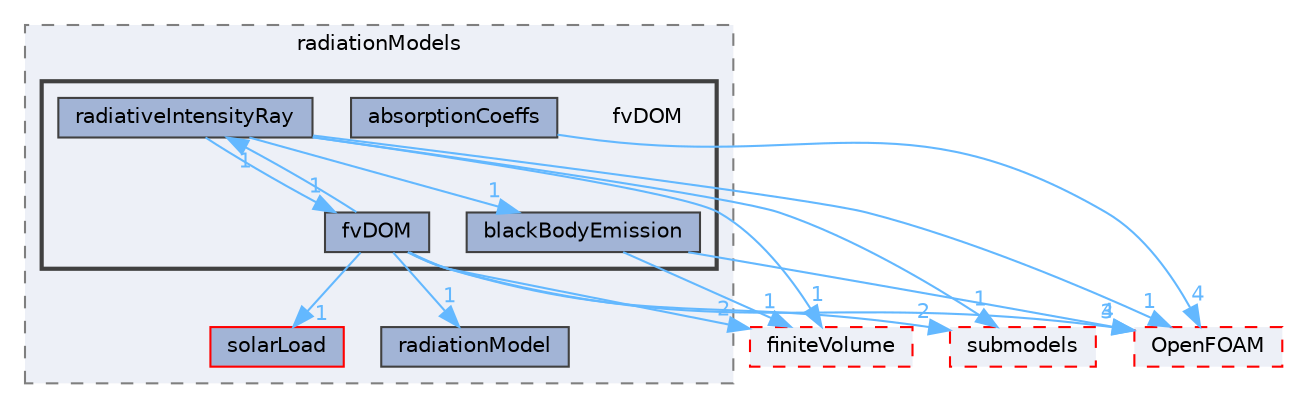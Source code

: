 digraph "src/thermophysicalModels/radiation/radiationModels/fvDOM"
{
 // LATEX_PDF_SIZE
  bgcolor="transparent";
  edge [fontname=Helvetica,fontsize=10,labelfontname=Helvetica,labelfontsize=10];
  node [fontname=Helvetica,fontsize=10,shape=box,height=0.2,width=0.4];
  compound=true
  subgraph clusterdir_23cbc874b5ea49089939faa93b6f03ce {
    graph [ bgcolor="#edf0f7", pencolor="grey50", label="radiationModels", fontname=Helvetica,fontsize=10 style="filled,dashed", URL="dir_23cbc874b5ea49089939faa93b6f03ce.html",tooltip=""]
  dir_da8c0e985838931a3604e286eeea288d [label="radiationModel", fillcolor="#a2b4d6", color="grey25", style="filled", URL="dir_da8c0e985838931a3604e286eeea288d.html",tooltip=""];
  dir_f297ea9a9f8d3c8b6996293f607cec56 [label="solarLoad", fillcolor="#a2b4d6", color="red", style="filled", URL="dir_f297ea9a9f8d3c8b6996293f607cec56.html",tooltip=""];
  subgraph clusterdir_b92445ca4ace0494f0a29c642d097f79 {
    graph [ bgcolor="#edf0f7", pencolor="grey25", label="", fontname=Helvetica,fontsize=10 style="filled,bold", URL="dir_b92445ca4ace0494f0a29c642d097f79.html",tooltip=""]
    dir_b92445ca4ace0494f0a29c642d097f79 [shape=plaintext, label="fvDOM"];
  dir_9358740d294b0efab30c9d89986052d1 [label="absorptionCoeffs", fillcolor="#a2b4d6", color="grey25", style="filled", URL="dir_9358740d294b0efab30c9d89986052d1.html",tooltip=""];
  dir_6389e688c1b1afb7a04f375d8d92c68c [label="blackBodyEmission", fillcolor="#a2b4d6", color="grey25", style="filled", URL="dir_6389e688c1b1afb7a04f375d8d92c68c.html",tooltip=""];
  dir_526a12fd83dedfe84892f52dc78ce069 [label="fvDOM", fillcolor="#a2b4d6", color="grey25", style="filled", URL="dir_526a12fd83dedfe84892f52dc78ce069.html",tooltip=""];
  dir_de9b87de856d2193693ff0c8101ec21a [label="radiativeIntensityRay", fillcolor="#a2b4d6", color="grey25", style="filled", URL="dir_de9b87de856d2193693ff0c8101ec21a.html",tooltip=""];
  }
  }
  dir_9bd15774b555cf7259a6fa18f99fe99b [label="finiteVolume", fillcolor="#edf0f7", color="red", style="filled,dashed", URL="dir_9bd15774b555cf7259a6fa18f99fe99b.html",tooltip=""];
  dir_c5473ff19b20e6ec4dfe5c310b3778a8 [label="OpenFOAM", fillcolor="#edf0f7", color="red", style="filled,dashed", URL="dir_c5473ff19b20e6ec4dfe5c310b3778a8.html",tooltip=""];
  dir_e8719ccd60760366888bb431a21ef811 [label="submodels", fillcolor="#edf0f7", color="red", style="filled,dashed", URL="dir_e8719ccd60760366888bb431a21ef811.html",tooltip=""];
  dir_9358740d294b0efab30c9d89986052d1->dir_c5473ff19b20e6ec4dfe5c310b3778a8 [headlabel="4", labeldistance=1.5 headhref="dir_000008_002695.html" href="dir_000008_002695.html" color="steelblue1" fontcolor="steelblue1"];
  dir_6389e688c1b1afb7a04f375d8d92c68c->dir_9bd15774b555cf7259a6fa18f99fe99b [headlabel="1", labeldistance=1.5 headhref="dir_000284_001387.html" href="dir_000284_001387.html" color="steelblue1" fontcolor="steelblue1"];
  dir_6389e688c1b1afb7a04f375d8d92c68c->dir_c5473ff19b20e6ec4dfe5c310b3778a8 [headlabel="4", labeldistance=1.5 headhref="dir_000284_002695.html" href="dir_000284_002695.html" color="steelblue1" fontcolor="steelblue1"];
  dir_526a12fd83dedfe84892f52dc78ce069->dir_9bd15774b555cf7259a6fa18f99fe99b [headlabel="2", labeldistance=1.5 headhref="dir_001537_001387.html" href="dir_001537_001387.html" color="steelblue1" fontcolor="steelblue1"];
  dir_526a12fd83dedfe84892f52dc78ce069->dir_c5473ff19b20e6ec4dfe5c310b3778a8 [headlabel="3", labeldistance=1.5 headhref="dir_001537_002695.html" href="dir_001537_002695.html" color="steelblue1" fontcolor="steelblue1"];
  dir_526a12fd83dedfe84892f52dc78ce069->dir_da8c0e985838931a3604e286eeea288d [headlabel="1", labeldistance=1.5 headhref="dir_001537_003173.html" href="dir_001537_003173.html" color="steelblue1" fontcolor="steelblue1"];
  dir_526a12fd83dedfe84892f52dc78ce069->dir_de9b87de856d2193693ff0c8101ec21a [headlabel="1", labeldistance=1.5 headhref="dir_001537_003175.html" href="dir_001537_003175.html" color="steelblue1" fontcolor="steelblue1"];
  dir_526a12fd83dedfe84892f52dc78ce069->dir_e8719ccd60760366888bb431a21ef811 [headlabel="2", labeldistance=1.5 headhref="dir_001537_003806.html" href="dir_001537_003806.html" color="steelblue1" fontcolor="steelblue1"];
  dir_526a12fd83dedfe84892f52dc78ce069->dir_f297ea9a9f8d3c8b6996293f607cec56 [headlabel="1", labeldistance=1.5 headhref="dir_001537_003614.html" href="dir_001537_003614.html" color="steelblue1" fontcolor="steelblue1"];
  dir_de9b87de856d2193693ff0c8101ec21a->dir_526a12fd83dedfe84892f52dc78ce069 [headlabel="1", labeldistance=1.5 headhref="dir_003175_001537.html" href="dir_003175_001537.html" color="steelblue1" fontcolor="steelblue1"];
  dir_de9b87de856d2193693ff0c8101ec21a->dir_6389e688c1b1afb7a04f375d8d92c68c [headlabel="1", labeldistance=1.5 headhref="dir_003175_000284.html" href="dir_003175_000284.html" color="steelblue1" fontcolor="steelblue1"];
  dir_de9b87de856d2193693ff0c8101ec21a->dir_9bd15774b555cf7259a6fa18f99fe99b [headlabel="1", labeldistance=1.5 headhref="dir_003175_001387.html" href="dir_003175_001387.html" color="steelblue1" fontcolor="steelblue1"];
  dir_de9b87de856d2193693ff0c8101ec21a->dir_c5473ff19b20e6ec4dfe5c310b3778a8 [headlabel="1", labeldistance=1.5 headhref="dir_003175_002695.html" href="dir_003175_002695.html" color="steelblue1" fontcolor="steelblue1"];
  dir_de9b87de856d2193693ff0c8101ec21a->dir_e8719ccd60760366888bb431a21ef811 [headlabel="1", labeldistance=1.5 headhref="dir_003175_003806.html" href="dir_003175_003806.html" color="steelblue1" fontcolor="steelblue1"];
}
